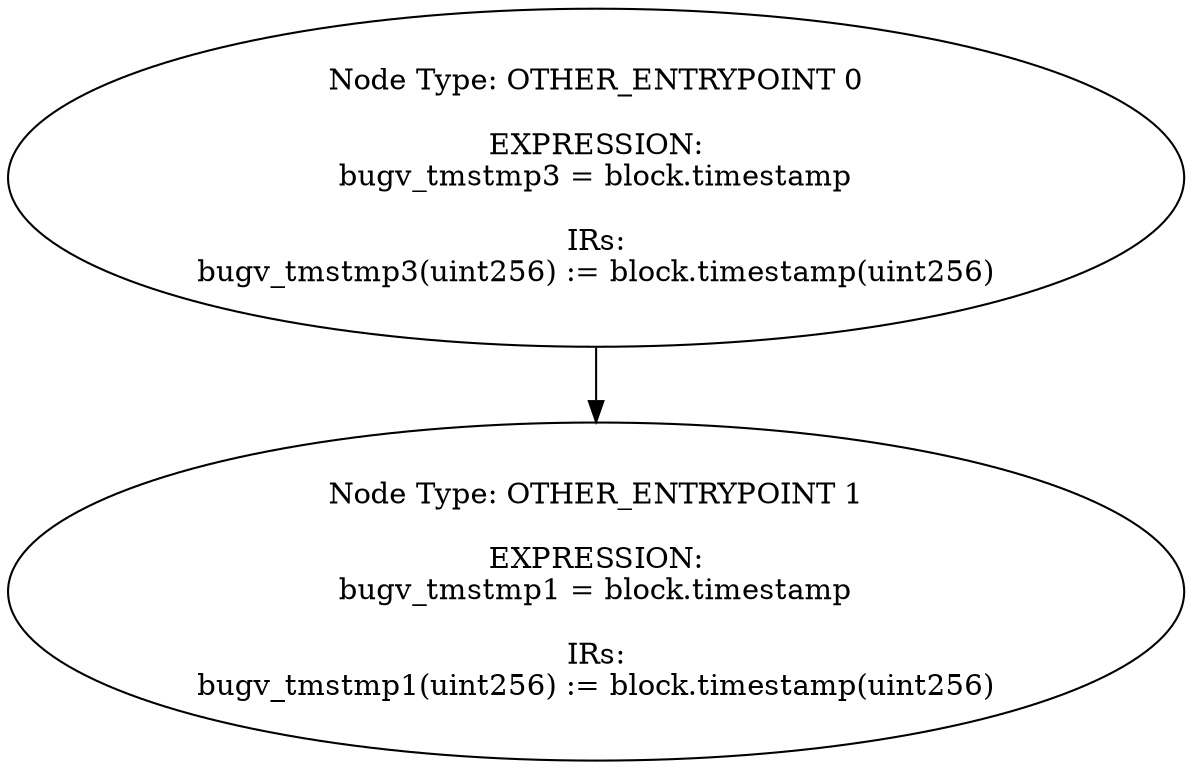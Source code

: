 digraph{
0[label="Node Type: OTHER_ENTRYPOINT 0

EXPRESSION:
bugv_tmstmp3 = block.timestamp

IRs:
bugv_tmstmp3(uint256) := block.timestamp(uint256)"];
0->1;
1[label="Node Type: OTHER_ENTRYPOINT 1

EXPRESSION:
bugv_tmstmp1 = block.timestamp

IRs:
bugv_tmstmp1(uint256) := block.timestamp(uint256)"];
}
